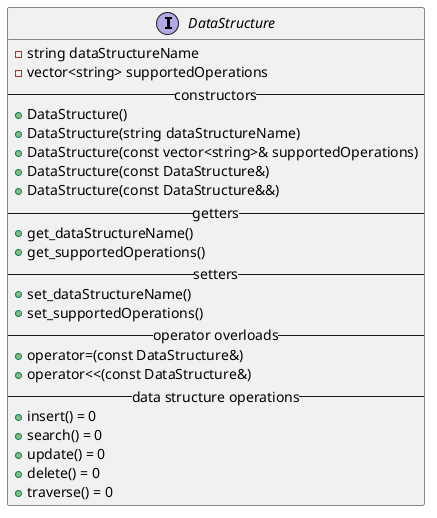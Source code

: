 @startuml
interface DataStructure {
- string dataStructureName
- vector<string> supportedOperations
-- constructors --
+ DataStructure()
+ DataStructure(string dataStructureName)
+ DataStructure(const vector<string>& supportedOperations)
+ DataStructure(const DataStructure&)
+ DataStructure(const DataStructure&&)
-- getters --
+ get_dataStructureName()
+ get_supportedOperations()
-- setters --
+ set_dataStructureName()
+ set_supportedOperations()
-- operator overloads --
+ operator=(const DataStructure&)
+ operator<<(const DataStructure&)
-- data structure operations --
+ insert() = 0
+ search() = 0
+ update() = 0
+ delete() = 0
+ traverse() = 0
}
@enduml